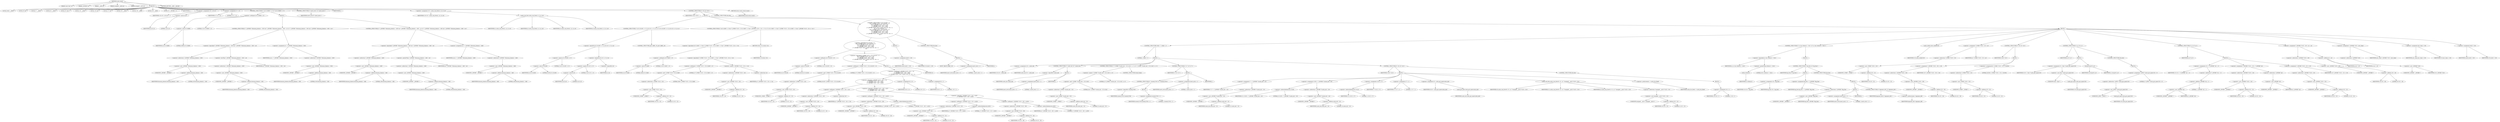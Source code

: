 digraph cache_insert {  
"1000113" [label = "(METHOD,cache_insert)" ]
"1000114" [label = "(PARAM,const char *a1)" ]
"1000115" [label = "(PARAM,_DWORD *a2)" ]
"1000116" [label = "(PARAM,__int64 a3)" ]
"1000117" [label = "(PARAM,unsigned __int64 a4)" ]
"1000118" [label = "(PARAM,unsigned __int16 a5)" ]
"1000119" [label = "(BLOCK,,)" ]
"1000120" [label = "(LOCAL,result: __int64)" ]
"1000121" [label = "(LOCAL,v6: int)" ]
"1000122" [label = "(LOCAL,v7: __int64)" ]
"1000123" [label = "(LOCAL,v8: __int64)" ]
"1000124" [label = "(LOCAL,v9: char *)" ]
"1000125" [label = "(LOCAL,v10: __int64)" ]
"1000126" [label = "(LOCAL,v16: int)" ]
"1000127" [label = "(LOCAL,v17: int)" ]
"1000128" [label = "(LOCAL,v18: __int64)" ]
"1000129" [label = "(LOCAL,v19: __int64)" ]
"1000130" [label = "(LOCAL,v20: __int64)" ]
"1000131" [label = "(LOCAL,v21: _QWORD [ 2 ])" ]
"1000132" [label = "(IDENTIFIER,L,)" ]
"1000133" [label = "(<operator>.assignment,v16 = a5 & 4)" ]
"1000134" [label = "(IDENTIFIER,v16,v16 = a5 & 4)" ]
"1000135" [label = "(<operator>.and,a5 & 4)" ]
"1000136" [label = "(IDENTIFIER,a5,a5 & 4)" ]
"1000137" [label = "(LITERAL,4,a5 & 4)" ]
"1000138" [label = "(<operator>.assignment,v17 = 0)" ]
"1000139" [label = "(IDENTIFIER,v17,v17 = 0)" ]
"1000140" [label = "(LITERAL,0,v17 = 0)" ]
"1000141" [label = "(CONTROL_STRUCTURE,if ( (a5 & 0x980) != 0 ),if ( (a5 & 0x980) != 0 ))" ]
"1000142" [label = "(<operator>.notEquals,(a5 & 0x980) != 0)" ]
"1000143" [label = "(<operator>.and,a5 & 0x980)" ]
"1000144" [label = "(IDENTIFIER,a5,a5 & 0x980)" ]
"1000145" [label = "(LITERAL,0x980,a5 & 0x980)" ]
"1000146" [label = "(LITERAL,0,(a5 & 0x980) != 0)" ]
"1000147" [label = "(BLOCK,,)" ]
"1000148" [label = "(CONTROL_STRUCTURE,if ( *(_QWORD *)(dnsmasq_daemon + 456) && *(_QWORD *)(dnsmasq_daemon + 456) < a4 ),if ( *(_QWORD *)(dnsmasq_daemon + 456) && *(_QWORD *)(dnsmasq_daemon + 456) < a4 ))" ]
"1000149" [label = "(<operator>.logicalAnd,*(_QWORD *)(dnsmasq_daemon + 456) && *(_QWORD *)(dnsmasq_daemon + 456) < a4)" ]
"1000150" [label = "(<operator>.indirection,*(_QWORD *)(dnsmasq_daemon + 456))" ]
"1000151" [label = "(<operator>.cast,(_QWORD *)(dnsmasq_daemon + 456))" ]
"1000152" [label = "(UNKNOWN,_QWORD *,_QWORD *)" ]
"1000153" [label = "(<operator>.addition,dnsmasq_daemon + 456)" ]
"1000154" [label = "(IDENTIFIER,dnsmasq_daemon,dnsmasq_daemon + 456)" ]
"1000155" [label = "(LITERAL,456,dnsmasq_daemon + 456)" ]
"1000156" [label = "(<operator>.lessThan,*(_QWORD *)(dnsmasq_daemon + 456) < a4)" ]
"1000157" [label = "(<operator>.indirection,*(_QWORD *)(dnsmasq_daemon + 456))" ]
"1000158" [label = "(<operator>.cast,(_QWORD *)(dnsmasq_daemon + 456))" ]
"1000159" [label = "(UNKNOWN,_QWORD *,_QWORD *)" ]
"1000160" [label = "(<operator>.addition,dnsmasq_daemon + 456)" ]
"1000161" [label = "(IDENTIFIER,dnsmasq_daemon,dnsmasq_daemon + 456)" ]
"1000162" [label = "(LITERAL,456,dnsmasq_daemon + 456)" ]
"1000163" [label = "(IDENTIFIER,a4,*(_QWORD *)(dnsmasq_daemon + 456) < a4)" ]
"1000164" [label = "(<operator>.assignment,a4 = *(_QWORD *)(dnsmasq_daemon + 456))" ]
"1000165" [label = "(IDENTIFIER,a4,a4 = *(_QWORD *)(dnsmasq_daemon + 456))" ]
"1000166" [label = "(<operator>.indirection,*(_QWORD *)(dnsmasq_daemon + 456))" ]
"1000167" [label = "(<operator>.cast,(_QWORD *)(dnsmasq_daemon + 456))" ]
"1000168" [label = "(UNKNOWN,_QWORD *,_QWORD *)" ]
"1000169" [label = "(<operator>.addition,dnsmasq_daemon + 456)" ]
"1000170" [label = "(IDENTIFIER,dnsmasq_daemon,dnsmasq_daemon + 456)" ]
"1000171" [label = "(LITERAL,456,dnsmasq_daemon + 456)" ]
"1000172" [label = "(CONTROL_STRUCTURE,if ( *(_QWORD *)(dnsmasq_daemon + 448) && *(_QWORD *)(dnsmasq_daemon + 448) > a4 ),if ( *(_QWORD *)(dnsmasq_daemon + 448) && *(_QWORD *)(dnsmasq_daemon + 448) > a4 ))" ]
"1000173" [label = "(<operator>.logicalAnd,*(_QWORD *)(dnsmasq_daemon + 448) && *(_QWORD *)(dnsmasq_daemon + 448) > a4)" ]
"1000174" [label = "(<operator>.indirection,*(_QWORD *)(dnsmasq_daemon + 448))" ]
"1000175" [label = "(<operator>.cast,(_QWORD *)(dnsmasq_daemon + 448))" ]
"1000176" [label = "(UNKNOWN,_QWORD *,_QWORD *)" ]
"1000177" [label = "(<operator>.addition,dnsmasq_daemon + 448)" ]
"1000178" [label = "(IDENTIFIER,dnsmasq_daemon,dnsmasq_daemon + 448)" ]
"1000179" [label = "(LITERAL,448,dnsmasq_daemon + 448)" ]
"1000180" [label = "(<operator>.greaterThan,*(_QWORD *)(dnsmasq_daemon + 448) > a4)" ]
"1000181" [label = "(<operator>.indirection,*(_QWORD *)(dnsmasq_daemon + 448))" ]
"1000182" [label = "(<operator>.cast,(_QWORD *)(dnsmasq_daemon + 448))" ]
"1000183" [label = "(UNKNOWN,_QWORD *,_QWORD *)" ]
"1000184" [label = "(<operator>.addition,dnsmasq_daemon + 448)" ]
"1000185" [label = "(IDENTIFIER,dnsmasq_daemon,dnsmasq_daemon + 448)" ]
"1000186" [label = "(LITERAL,448,dnsmasq_daemon + 448)" ]
"1000187" [label = "(IDENTIFIER,a4,*(_QWORD *)(dnsmasq_daemon + 448) > a4)" ]
"1000188" [label = "(<operator>.assignment,a4 = *(_QWORD *)(dnsmasq_daemon + 448))" ]
"1000189" [label = "(IDENTIFIER,a4,a4 = *(_QWORD *)(dnsmasq_daemon + 448))" ]
"1000190" [label = "(<operator>.indirection,*(_QWORD *)(dnsmasq_daemon + 448))" ]
"1000191" [label = "(<operator>.cast,(_QWORD *)(dnsmasq_daemon + 448))" ]
"1000192" [label = "(UNKNOWN,_QWORD *,_QWORD *)" ]
"1000193" [label = "(<operator>.addition,dnsmasq_daemon + 448)" ]
"1000194" [label = "(IDENTIFIER,dnsmasq_daemon,dnsmasq_daemon + 448)" ]
"1000195" [label = "(LITERAL,448,dnsmasq_daemon + 448)" ]
"1000196" [label = "(CONTROL_STRUCTURE,if ( insert_error ),if ( insert_error ))" ]
"1000197" [label = "(IDENTIFIER,insert_error,if ( insert_error ))" ]
"1000198" [label = "(IDENTIFIER,L,)" ]
"1000199" [label = "(<operator>.assignment,v19 = cache_scan_free(a1, a2, a3, a5))" ]
"1000200" [label = "(IDENTIFIER,v19,v19 = cache_scan_free(a1, a2, a3, a5))" ]
"1000201" [label = "(cache_scan_free,cache_scan_free(a1, a2, a3, a5))" ]
"1000202" [label = "(IDENTIFIER,a1,cache_scan_free(a1, a2, a3, a5))" ]
"1000203" [label = "(IDENTIFIER,a2,cache_scan_free(a1, a2, a3, a5))" ]
"1000204" [label = "(IDENTIFIER,a3,cache_scan_free(a1, a2, a3, a5))" ]
"1000205" [label = "(IDENTIFIER,a5,cache_scan_free(a1, a2, a3, a5))" ]
"1000206" [label = "(CONTROL_STRUCTURE,if ( v19 ),if ( v19 ))" ]
"1000207" [label = "(IDENTIFIER,v19,if ( v19 ))" ]
"1000208" [label = "(BLOCK,,)" ]
"1000209" [label = "(CONTROL_STRUCTURE,if ( (a5 & 0x180) == 0 || (a5 & 8) == 0 || !a2 ),if ( (a5 & 0x180) == 0 || (a5 & 8) == 0 || !a2 ))" ]
"1000210" [label = "(<operator>.logicalOr,(a5 & 0x180) == 0 || (a5 & 8) == 0 || !a2)" ]
"1000211" [label = "(<operator>.equals,(a5 & 0x180) == 0)" ]
"1000212" [label = "(<operator>.and,a5 & 0x180)" ]
"1000213" [label = "(IDENTIFIER,a5,a5 & 0x180)" ]
"1000214" [label = "(LITERAL,0x180,a5 & 0x180)" ]
"1000215" [label = "(LITERAL,0,(a5 & 0x180) == 0)" ]
"1000216" [label = "(<operator>.logicalOr,(a5 & 8) == 0 || !a2)" ]
"1000217" [label = "(<operator>.equals,(a5 & 8) == 0)" ]
"1000218" [label = "(<operator>.and,a5 & 8)" ]
"1000219" [label = "(IDENTIFIER,a5,a5 & 8)" ]
"1000220" [label = "(LITERAL,8,a5 & 8)" ]
"1000221" [label = "(LITERAL,0,(a5 & 8) == 0)" ]
"1000222" [label = "(<operator>.logicalNot,!a2)" ]
"1000223" [label = "(IDENTIFIER,a2,!a2)" ]
"1000224" [label = "(CONTROL_STRUCTURE,goto LABEL_28;,goto LABEL_28;)" ]
"1000225" [label = "(CONTROL_STRUCTURE,if ( (a5 & 0x80) != 0 && (*(_WORD *)(v19 + 52) & 0x80) != 0 && *(_DWORD *)(v19 + 24) == *a2 ),if ( (a5 & 0x80) != 0 && (*(_WORD *)(v19 + 52) & 0x80) != 0 && *(_DWORD *)(v19 + 24) == *a2 ))" ]
"1000226" [label = "(<operator>.logicalAnd,(a5 & 0x80) != 0 && (*(_WORD *)(v19 + 52) & 0x80) != 0 && *(_DWORD *)(v19 + 24) == *a2)" ]
"1000227" [label = "(<operator>.notEquals,(a5 & 0x80) != 0)" ]
"1000228" [label = "(<operator>.and,a5 & 0x80)" ]
"1000229" [label = "(IDENTIFIER,a5,a5 & 0x80)" ]
"1000230" [label = "(LITERAL,0x80,a5 & 0x80)" ]
"1000231" [label = "(LITERAL,0,(a5 & 0x80) != 0)" ]
"1000232" [label = "(<operator>.logicalAnd,(*(_WORD *)(v19 + 52) & 0x80) != 0 && *(_DWORD *)(v19 + 24) == *a2)" ]
"1000233" [label = "(<operator>.notEquals,(*(_WORD *)(v19 + 52) & 0x80) != 0)" ]
"1000234" [label = "(<operator>.and,*(_WORD *)(v19 + 52) & 0x80)" ]
"1000235" [label = "(<operator>.indirection,*(_WORD *)(v19 + 52))" ]
"1000236" [label = "(<operator>.cast,(_WORD *)(v19 + 52))" ]
"1000237" [label = "(UNKNOWN,_WORD *,_WORD *)" ]
"1000238" [label = "(<operator>.addition,v19 + 52)" ]
"1000239" [label = "(IDENTIFIER,v19,v19 + 52)" ]
"1000240" [label = "(LITERAL,52,v19 + 52)" ]
"1000241" [label = "(LITERAL,0x80,*(_WORD *)(v19 + 52) & 0x80)" ]
"1000242" [label = "(LITERAL,0,(*(_WORD *)(v19 + 52) & 0x80) != 0)" ]
"1000243" [label = "(<operator>.equals,*(_DWORD *)(v19 + 24) == *a2)" ]
"1000244" [label = "(<operator>.indirection,*(_DWORD *)(v19 + 24))" ]
"1000245" [label = "(<operator>.cast,(_DWORD *)(v19 + 24))" ]
"1000246" [label = "(UNKNOWN,_DWORD *,_DWORD *)" ]
"1000247" [label = "(<operator>.addition,v19 + 24)" ]
"1000248" [label = "(IDENTIFIER,v19,v19 + 24)" ]
"1000249" [label = "(LITERAL,24,v19 + 24)" ]
"1000250" [label = "(<operator>.indirection,*a2)" ]
"1000251" [label = "(IDENTIFIER,a2,*(_DWORD *)(v19 + 24) == *a2)" ]
"1000252" [label = "(RETURN,return v19;,return v19;)" ]
"1000253" [label = "(IDENTIFIER,v19,return v19;)" ]
"1000254" [label = "(CONTROL_STRUCTURE,if ( (a5 & 0x100) != 0\n      && (*(_WORD *)(v19 + 52) & 0x100) != 0\n      && (*(_DWORD *)(v19 + 24) != *a2\n       || *(_DWORD *)(v19 + 28) != a2[1]\n       || *(_DWORD *)(v19 + 32) != a2[2]\n       || *(_DWORD *)(v19 + 36) != a2[3] ? (v6 = 0) : (v6 = 1),\n          v6) ),if ( (a5 & 0x100) != 0\n      && (*(_WORD *)(v19 + 52) & 0x100) != 0\n      && (*(_DWORD *)(v19 + 24) != *a2\n       || *(_DWORD *)(v19 + 28) != a2[1]\n       || *(_DWORD *)(v19 + 32) != a2[2]\n       || *(_DWORD *)(v19 + 36) != a2[3] ? (v6 = 0) : (v6 = 1),\n          v6) ))" ]
"1000255" [label = "(<operator>.logicalAnd,(a5 & 0x100) != 0\n      && (*(_WORD *)(v19 + 52) & 0x100) != 0\n      && (*(_DWORD *)(v19 + 24) != *a2\n       || *(_DWORD *)(v19 + 28) != a2[1]\n       || *(_DWORD *)(v19 + 32) != a2[2]\n       || *(_DWORD *)(v19 + 36) != a2[3] ? (v6 = 0) : (v6 = 1),\n          v6))" ]
"1000256" [label = "(<operator>.notEquals,(a5 & 0x100) != 0)" ]
"1000257" [label = "(<operator>.and,a5 & 0x100)" ]
"1000258" [label = "(IDENTIFIER,a5,a5 & 0x100)" ]
"1000259" [label = "(LITERAL,0x100,a5 & 0x100)" ]
"1000260" [label = "(LITERAL,0,(a5 & 0x100) != 0)" ]
"1000261" [label = "(<operator>.logicalAnd,(*(_WORD *)(v19 + 52) & 0x100) != 0\n      && (*(_DWORD *)(v19 + 24) != *a2\n       || *(_DWORD *)(v19 + 28) != a2[1]\n       || *(_DWORD *)(v19 + 32) != a2[2]\n       || *(_DWORD *)(v19 + 36) != a2[3] ? (v6 = 0) : (v6 = 1),\n          v6))" ]
"1000262" [label = "(<operator>.notEquals,(*(_WORD *)(v19 + 52) & 0x100) != 0)" ]
"1000263" [label = "(<operator>.and,*(_WORD *)(v19 + 52) & 0x100)" ]
"1000264" [label = "(<operator>.indirection,*(_WORD *)(v19 + 52))" ]
"1000265" [label = "(<operator>.cast,(_WORD *)(v19 + 52))" ]
"1000266" [label = "(UNKNOWN,_WORD *,_WORD *)" ]
"1000267" [label = "(<operator>.addition,v19 + 52)" ]
"1000268" [label = "(IDENTIFIER,v19,v19 + 52)" ]
"1000269" [label = "(LITERAL,52,v19 + 52)" ]
"1000270" [label = "(LITERAL,0x100,*(_WORD *)(v19 + 52) & 0x100)" ]
"1000271" [label = "(LITERAL,0,(*(_WORD *)(v19 + 52) & 0x100) != 0)" ]
"1000272" [label = "(BLOCK,,)" ]
"1000273" [label = "(<operator>.conditional,*(_DWORD *)(v19 + 24) != *a2\n       || *(_DWORD *)(v19 + 28) != a2[1]\n       || *(_DWORD *)(v19 + 32) != a2[2]\n       || *(_DWORD *)(v19 + 36) != a2[3] ? (v6 = 0) : (v6 = 1))" ]
"1000274" [label = "(<operator>.logicalOr,*(_DWORD *)(v19 + 24) != *a2\n       || *(_DWORD *)(v19 + 28) != a2[1]\n       || *(_DWORD *)(v19 + 32) != a2[2]\n       || *(_DWORD *)(v19 + 36) != a2[3])" ]
"1000275" [label = "(<operator>.notEquals,*(_DWORD *)(v19 + 24) != *a2)" ]
"1000276" [label = "(<operator>.indirection,*(_DWORD *)(v19 + 24))" ]
"1000277" [label = "(<operator>.cast,(_DWORD *)(v19 + 24))" ]
"1000278" [label = "(UNKNOWN,_DWORD *,_DWORD *)" ]
"1000279" [label = "(<operator>.addition,v19 + 24)" ]
"1000280" [label = "(IDENTIFIER,v19,v19 + 24)" ]
"1000281" [label = "(LITERAL,24,v19 + 24)" ]
"1000282" [label = "(<operator>.indirection,*a2)" ]
"1000283" [label = "(IDENTIFIER,a2,*(_DWORD *)(v19 + 24) != *a2)" ]
"1000284" [label = "(<operator>.logicalOr,*(_DWORD *)(v19 + 28) != a2[1]\n       || *(_DWORD *)(v19 + 32) != a2[2]\n       || *(_DWORD *)(v19 + 36) != a2[3])" ]
"1000285" [label = "(<operator>.notEquals,*(_DWORD *)(v19 + 28) != a2[1])" ]
"1000286" [label = "(<operator>.indirection,*(_DWORD *)(v19 + 28))" ]
"1000287" [label = "(<operator>.cast,(_DWORD *)(v19 + 28))" ]
"1000288" [label = "(UNKNOWN,_DWORD *,_DWORD *)" ]
"1000289" [label = "(<operator>.addition,v19 + 28)" ]
"1000290" [label = "(IDENTIFIER,v19,v19 + 28)" ]
"1000291" [label = "(LITERAL,28,v19 + 28)" ]
"1000292" [label = "(<operator>.indirectIndexAccess,a2[1])" ]
"1000293" [label = "(IDENTIFIER,a2,*(_DWORD *)(v19 + 28) != a2[1])" ]
"1000294" [label = "(LITERAL,1,*(_DWORD *)(v19 + 28) != a2[1])" ]
"1000295" [label = "(<operator>.logicalOr,*(_DWORD *)(v19 + 32) != a2[2]\n       || *(_DWORD *)(v19 + 36) != a2[3])" ]
"1000296" [label = "(<operator>.notEquals,*(_DWORD *)(v19 + 32) != a2[2])" ]
"1000297" [label = "(<operator>.indirection,*(_DWORD *)(v19 + 32))" ]
"1000298" [label = "(<operator>.cast,(_DWORD *)(v19 + 32))" ]
"1000299" [label = "(UNKNOWN,_DWORD *,_DWORD *)" ]
"1000300" [label = "(<operator>.addition,v19 + 32)" ]
"1000301" [label = "(IDENTIFIER,v19,v19 + 32)" ]
"1000302" [label = "(LITERAL,32,v19 + 32)" ]
"1000303" [label = "(<operator>.indirectIndexAccess,a2[2])" ]
"1000304" [label = "(IDENTIFIER,a2,*(_DWORD *)(v19 + 32) != a2[2])" ]
"1000305" [label = "(LITERAL,2,*(_DWORD *)(v19 + 32) != a2[2])" ]
"1000306" [label = "(<operator>.notEquals,*(_DWORD *)(v19 + 36) != a2[3])" ]
"1000307" [label = "(<operator>.indirection,*(_DWORD *)(v19 + 36))" ]
"1000308" [label = "(<operator>.cast,(_DWORD *)(v19 + 36))" ]
"1000309" [label = "(UNKNOWN,_DWORD *,_DWORD *)" ]
"1000310" [label = "(<operator>.addition,v19 + 36)" ]
"1000311" [label = "(IDENTIFIER,v19,v19 + 36)" ]
"1000312" [label = "(LITERAL,36,v19 + 36)" ]
"1000313" [label = "(<operator>.indirectIndexAccess,a2[3])" ]
"1000314" [label = "(IDENTIFIER,a2,*(_DWORD *)(v19 + 36) != a2[3])" ]
"1000315" [label = "(LITERAL,3,*(_DWORD *)(v19 + 36) != a2[3])" ]
"1000316" [label = "(<operator>.assignment,v6 = 0)" ]
"1000317" [label = "(IDENTIFIER,v6,v6 = 0)" ]
"1000318" [label = "(LITERAL,0,v6 = 0)" ]
"1000319" [label = "(<operator>.assignment,v6 = 1)" ]
"1000320" [label = "(IDENTIFIER,v6,v6 = 1)" ]
"1000321" [label = "(LITERAL,1,v6 = 1)" ]
"1000322" [label = "(IDENTIFIER,v6,)" ]
"1000323" [label = "(BLOCK,,)" ]
"1000324" [label = "(<operator>.assignment,result = v19)" ]
"1000325" [label = "(IDENTIFIER,result,result = v19)" ]
"1000326" [label = "(IDENTIFIER,v19,result = v19)" ]
"1000327" [label = "(CONTROL_STRUCTURE,else,else)" ]
"1000328" [label = "(BLOCK,,)" ]
"1000329" [label = "(JUMP_TARGET,LABEL_28)" ]
"1000330" [label = "(<operator>.assignment,insert_error = 1)" ]
"1000331" [label = "(IDENTIFIER,insert_error,insert_error = 1)" ]
"1000332" [label = "(LITERAL,1,insert_error = 1)" ]
"1000333" [label = "(IDENTIFIER,L,)" ]
"1000334" [label = "(CONTROL_STRUCTURE,else,else)" ]
"1000335" [label = "(BLOCK,,)" ]
"1000336" [label = "(CONTROL_STRUCTURE,while ( 1 ),while ( 1 ))" ]
"1000337" [label = "(LITERAL,1,while ( 1 ))" ]
"1000338" [label = "(BLOCK,,)" ]
"1000339" [label = "(<operator>.assignment,v20 = cache_tail)" ]
"1000340" [label = "(IDENTIFIER,v20,v20 = cache_tail)" ]
"1000341" [label = "(IDENTIFIER,cache_tail,v20 = cache_tail)" ]
"1000342" [label = "(CONTROL_STRUCTURE,if ( !cache_tail ),if ( !cache_tail ))" ]
"1000343" [label = "(<operator>.logicalNot,!cache_tail)" ]
"1000344" [label = "(IDENTIFIER,cache_tail,!cache_tail)" ]
"1000345" [label = "(BLOCK,,)" ]
"1000346" [label = "(<operator>.assignment,insert_error = 1)" ]
"1000347" [label = "(IDENTIFIER,insert_error,insert_error = 1)" ]
"1000348" [label = "(LITERAL,1,insert_error = 1)" ]
"1000349" [label = "(IDENTIFIER,L,)" ]
"1000350" [label = "(CONTROL_STRUCTURE,if ( (*(_WORD *)(cache_tail + 52) & 0xC) == 0 ),if ( (*(_WORD *)(cache_tail + 52) & 0xC) == 0 ))" ]
"1000351" [label = "(<operator>.equals,(*(_WORD *)(cache_tail + 52) & 0xC) == 0)" ]
"1000352" [label = "(<operator>.and,*(_WORD *)(cache_tail + 52) & 0xC)" ]
"1000353" [label = "(<operator>.indirection,*(_WORD *)(cache_tail + 52))" ]
"1000354" [label = "(<operator>.cast,(_WORD *)(cache_tail + 52))" ]
"1000355" [label = "(UNKNOWN,_WORD *,_WORD *)" ]
"1000356" [label = "(<operator>.addition,cache_tail + 52)" ]
"1000357" [label = "(IDENTIFIER,cache_tail,cache_tail + 52)" ]
"1000358" [label = "(LITERAL,52,cache_tail + 52)" ]
"1000359" [label = "(LITERAL,0xC,*(_WORD *)(cache_tail + 52) & 0xC)" ]
"1000360" [label = "(LITERAL,0,(*(_WORD *)(cache_tail + 52) & 0xC) == 0)" ]
"1000361" [label = "(CONTROL_STRUCTURE,break;,break;)" ]
"1000362" [label = "(CONTROL_STRUCTURE,if ( v17 ),if ( v17 ))" ]
"1000363" [label = "(IDENTIFIER,v17,if ( v17 ))" ]
"1000364" [label = "(BLOCK,,)" ]
"1000365" [label = "(CONTROL_STRUCTURE,if ( !warned_8749 ),if ( !warned_8749 ))" ]
"1000366" [label = "(<operator>.logicalNot,!warned_8749)" ]
"1000367" [label = "(IDENTIFIER,warned_8749,!warned_8749)" ]
"1000368" [label = "(BLOCK,,)" ]
"1000369" [label = "(<operator>.assignment,warned_8749 = 1)" ]
"1000370" [label = "(IDENTIFIER,warned_8749,warned_8749 = 1)" ]
"1000371" [label = "(LITERAL,1,warned_8749 = 1)" ]
"1000372" [label = "(<operator>.assignment,insert_error = 1)" ]
"1000373" [label = "(IDENTIFIER,insert_error,insert_error = 1)" ]
"1000374" [label = "(LITERAL,1,insert_error = 1)" ]
"1000375" [label = "(IDENTIFIER,L,)" ]
"1000376" [label = "(CONTROL_STRUCTURE,if ( v16 ),if ( v16 ))" ]
"1000377" [label = "(IDENTIFIER,v16,if ( v16 ))" ]
"1000378" [label = "(BLOCK,,)" ]
"1000379" [label = "(<operator>.assignment,v7 = *(_QWORD *)(cache_tail + 32))" ]
"1000380" [label = "(IDENTIFIER,v7,v7 = *(_QWORD *)(cache_tail + 32))" ]
"1000381" [label = "(<operator>.indirection,*(_QWORD *)(cache_tail + 32))" ]
"1000382" [label = "(<operator>.cast,(_QWORD *)(cache_tail + 32))" ]
"1000383" [label = "(UNKNOWN,_QWORD *,_QWORD *)" ]
"1000384" [label = "(<operator>.addition,cache_tail + 32)" ]
"1000385" [label = "(IDENTIFIER,cache_tail,cache_tail + 32)" ]
"1000386" [label = "(LITERAL,32,cache_tail + 32)" ]
"1000387" [label = "(<operator>.assignment,v21[0] = *(_QWORD *)(cache_tail + 24))" ]
"1000388" [label = "(<operator>.indirectIndexAccess,v21[0])" ]
"1000389" [label = "(IDENTIFIER,v21,v21[0] = *(_QWORD *)(cache_tail + 24))" ]
"1000390" [label = "(LITERAL,0,v21[0] = *(_QWORD *)(cache_tail + 24))" ]
"1000391" [label = "(<operator>.indirection,*(_QWORD *)(cache_tail + 24))" ]
"1000392" [label = "(<operator>.cast,(_QWORD *)(cache_tail + 24))" ]
"1000393" [label = "(UNKNOWN,_QWORD *,_QWORD *)" ]
"1000394" [label = "(<operator>.addition,cache_tail + 24)" ]
"1000395" [label = "(IDENTIFIER,cache_tail,cache_tail + 24)" ]
"1000396" [label = "(LITERAL,24,cache_tail + 24)" ]
"1000397" [label = "(<operator>.assignment,v21[1] = v7)" ]
"1000398" [label = "(<operator>.indirectIndexAccess,v21[1])" ]
"1000399" [label = "(IDENTIFIER,v21,v21[1] = v7)" ]
"1000400" [label = "(LITERAL,1,v21[1] = v7)" ]
"1000401" [label = "(IDENTIFIER,v7,v21[1] = v7)" ]
"1000402" [label = "(<operator>.assignment,v17 = 1)" ]
"1000403" [label = "(IDENTIFIER,v17,v17 = 1)" ]
"1000404" [label = "(LITERAL,1,v17 = 1)" ]
"1000405" [label = "(<operator>.assignment,v8 = cache_get_name(cache_tail))" ]
"1000406" [label = "(IDENTIFIER,v8,v8 = cache_get_name(cache_tail))" ]
"1000407" [label = "(cache_get_name,cache_get_name(cache_tail))" ]
"1000408" [label = "(IDENTIFIER,cache_tail,cache_get_name(cache_tail))" ]
"1000409" [label = "(cache_scan_free,cache_scan_free(v8, v21, a3, *(unsigned __int16 *)(v20 + 52)))" ]
"1000410" [label = "(IDENTIFIER,v8,cache_scan_free(v8, v21, a3, *(unsigned __int16 *)(v20 + 52)))" ]
"1000411" [label = "(IDENTIFIER,v21,cache_scan_free(v8, v21, a3, *(unsigned __int16 *)(v20 + 52)))" ]
"1000412" [label = "(IDENTIFIER,a3,cache_scan_free(v8, v21, a3, *(unsigned __int16 *)(v20 + 52)))" ]
"1000413" [label = "(<operator>.indirection,*(unsigned __int16 *)(v20 + 52))" ]
"1000414" [label = "(<operator>.cast,(unsigned __int16 *)(v20 + 52))" ]
"1000415" [label = "(UNKNOWN,unsigned __int16 *,unsigned __int16 *)" ]
"1000416" [label = "(<operator>.addition,v20 + 52)" ]
"1000417" [label = "(IDENTIFIER,v20,v20 + 52)" ]
"1000418" [label = "(LITERAL,52,v20 + 52)" ]
"1000419" [label = "(<operator>.preIncrement,++cache_live_freed)" ]
"1000420" [label = "(IDENTIFIER,cache_live_freed,++cache_live_freed)" ]
"1000421" [label = "(CONTROL_STRUCTURE,else,else)" ]
"1000422" [label = "(BLOCK,,)" ]
"1000423" [label = "(<operator>.assignment,v16 = 1)" ]
"1000424" [label = "(IDENTIFIER,v16,v16 = 1)" ]
"1000425" [label = "(LITERAL,1,v16 = 1)" ]
"1000426" [label = "(CONTROL_STRUCTURE,if ( a1 && strlen(a1) > 0x31 ),if ( a1 && strlen(a1) > 0x31 ))" ]
"1000427" [label = "(<operator>.logicalAnd,a1 && strlen(a1) > 0x31)" ]
"1000428" [label = "(IDENTIFIER,a1,a1 && strlen(a1) > 0x31)" ]
"1000429" [label = "(<operator>.greaterThan,strlen(a1) > 0x31)" ]
"1000430" [label = "(strlen,strlen(a1))" ]
"1000431" [label = "(IDENTIFIER,a1,strlen(a1))" ]
"1000432" [label = "(LITERAL,0x31,strlen(a1) > 0x31)" ]
"1000433" [label = "(BLOCK,,)" ]
"1000434" [label = "(CONTROL_STRUCTURE,if ( big_free ),if ( big_free ))" ]
"1000435" [label = "(IDENTIFIER,big_free,if ( big_free ))" ]
"1000436" [label = "(BLOCK,,)" ]
"1000437" [label = "(<operator>.assignment,v18 = big_free)" ]
"1000438" [label = "(IDENTIFIER,v18,v18 = big_free)" ]
"1000439" [label = "(IDENTIFIER,big_free,v18 = big_free)" ]
"1000440" [label = "(<operator>.assignment,big_free = *(_QWORD *)big_free)" ]
"1000441" [label = "(IDENTIFIER,big_free,big_free = *(_QWORD *)big_free)" ]
"1000442" [label = "(<operator>.indirection,*(_QWORD *)big_free)" ]
"1000443" [label = "(<operator>.cast,(_QWORD *)big_free)" ]
"1000444" [label = "(UNKNOWN,_QWORD *,_QWORD *)" ]
"1000445" [label = "(IDENTIFIER,big_free,(_QWORD *)big_free)" ]
"1000446" [label = "(CONTROL_STRUCTURE,else,else)" ]
"1000447" [label = "(BLOCK,,)" ]
"1000448" [label = "(BLOCK,,)" ]
"1000449" [label = "(<operator>.assignment,insert_error = 1)" ]
"1000450" [label = "(IDENTIFIER,insert_error,insert_error = 1)" ]
"1000451" [label = "(LITERAL,1,insert_error = 1)" ]
"1000452" [label = "(IDENTIFIER,L,)" ]
"1000453" [label = "(CONTROL_STRUCTURE,if ( bignames_left ),if ( bignames_left ))" ]
"1000454" [label = "(IDENTIFIER,bignames_left,if ( bignames_left ))" ]
"1000455" [label = "(<operator>.preDecrement,--bignames_left)" ]
"1000456" [label = "(IDENTIFIER,bignames_left,--bignames_left)" ]
"1000457" [label = "(cache_unlink,cache_unlink(v20))" ]
"1000458" [label = "(IDENTIFIER,v20,cache_unlink(v20))" ]
"1000459" [label = "(<operator>.assignment,*(_WORD *)(v20 + 52) = a5)" ]
"1000460" [label = "(<operator>.indirection,*(_WORD *)(v20 + 52))" ]
"1000461" [label = "(<operator>.cast,(_WORD *)(v20 + 52))" ]
"1000462" [label = "(UNKNOWN,_WORD *,_WORD *)" ]
"1000463" [label = "(<operator>.addition,v20 + 52)" ]
"1000464" [label = "(IDENTIFIER,v20,v20 + 52)" ]
"1000465" [label = "(LITERAL,52,v20 + 52)" ]
"1000466" [label = "(IDENTIFIER,a5,*(_WORD *)(v20 + 52) = a5)" ]
"1000467" [label = "(CONTROL_STRUCTURE,if ( v18 ),if ( v18 ))" ]
"1000468" [label = "(IDENTIFIER,v18,if ( v18 ))" ]
"1000469" [label = "(BLOCK,,)" ]
"1000470" [label = "(<operator>.assignment,*(_QWORD *)(v20 + 56) = v18)" ]
"1000471" [label = "(<operator>.indirection,*(_QWORD *)(v20 + 56))" ]
"1000472" [label = "(<operator>.cast,(_QWORD *)(v20 + 56))" ]
"1000473" [label = "(UNKNOWN,_QWORD *,_QWORD *)" ]
"1000474" [label = "(<operator>.addition,v20 + 56)" ]
"1000475" [label = "(IDENTIFIER,v20,v20 + 56)" ]
"1000476" [label = "(LITERAL,56,v20 + 56)" ]
"1000477" [label = "(IDENTIFIER,v18,*(_QWORD *)(v20 + 56) = v18)" ]
"1000478" [label = "(<operators>.assignmentOr,*(_WORD *)(v20 + 52) |= 0x200u)" ]
"1000479" [label = "(<operator>.indirection,*(_WORD *)(v20 + 52))" ]
"1000480" [label = "(<operator>.cast,(_WORD *)(v20 + 52))" ]
"1000481" [label = "(UNKNOWN,_WORD *,_WORD *)" ]
"1000482" [label = "(<operator>.addition,v20 + 52)" ]
"1000483" [label = "(IDENTIFIER,v20,v20 + 52)" ]
"1000484" [label = "(LITERAL,52,v20 + 52)" ]
"1000485" [label = "(LITERAL,0x200u,*(_WORD *)(v20 + 52) |= 0x200u)" ]
"1000486" [label = "(CONTROL_STRUCTURE,if ( a1 ),if ( a1 ))" ]
"1000487" [label = "(IDENTIFIER,a1,if ( a1 ))" ]
"1000488" [label = "(BLOCK,,)" ]
"1000489" [label = "(<operator>.assignment,v9 = (char *)cache_get_name(v20))" ]
"1000490" [label = "(IDENTIFIER,v9,v9 = (char *)cache_get_name(v20))" ]
"1000491" [label = "(<operator>.cast,(char *)cache_get_name(v20))" ]
"1000492" [label = "(UNKNOWN,char *,char *)" ]
"1000493" [label = "(cache_get_name,cache_get_name(v20))" ]
"1000494" [label = "(IDENTIFIER,v20,cache_get_name(v20))" ]
"1000495" [label = "(strcpy,strcpy(v9, a1))" ]
"1000496" [label = "(IDENTIFIER,v9,strcpy(v9, a1))" ]
"1000497" [label = "(IDENTIFIER,a1,strcpy(v9, a1))" ]
"1000498" [label = "(CONTROL_STRUCTURE,else,else)" ]
"1000499" [label = "(BLOCK,,)" ]
"1000500" [label = "(<operator>.assignment,*(_BYTE *)cache_get_name(v20) = 0)" ]
"1000501" [label = "(<operator>.indirection,*(_BYTE *)cache_get_name(v20))" ]
"1000502" [label = "(<operator>.cast,(_BYTE *)cache_get_name(v20))" ]
"1000503" [label = "(UNKNOWN,_BYTE *,_BYTE *)" ]
"1000504" [label = "(cache_get_name,cache_get_name(v20))" ]
"1000505" [label = "(IDENTIFIER,v20,cache_get_name(v20))" ]
"1000506" [label = "(LITERAL,0,*(_BYTE *)cache_get_name(v20) = 0)" ]
"1000507" [label = "(CONTROL_STRUCTURE,if ( a2 ),if ( a2 ))" ]
"1000508" [label = "(IDENTIFIER,a2,if ( a2 ))" ]
"1000509" [label = "(BLOCK,,)" ]
"1000510" [label = "(<operator>.assignment,v10 = *((_QWORD *)a2 + 1))" ]
"1000511" [label = "(IDENTIFIER,v10,v10 = *((_QWORD *)a2 + 1))" ]
"1000512" [label = "(<operator>.indirection,*((_QWORD *)a2 + 1))" ]
"1000513" [label = "(<operator>.addition,(_QWORD *)a2 + 1)" ]
"1000514" [label = "(<operator>.cast,(_QWORD *)a2)" ]
"1000515" [label = "(UNKNOWN,_QWORD *,_QWORD *)" ]
"1000516" [label = "(IDENTIFIER,a2,(_QWORD *)a2)" ]
"1000517" [label = "(LITERAL,1,(_QWORD *)a2 + 1)" ]
"1000518" [label = "(<operator>.assignment,*(_QWORD *)(v20 + 24) = *(_QWORD *)a2)" ]
"1000519" [label = "(<operator>.indirection,*(_QWORD *)(v20 + 24))" ]
"1000520" [label = "(<operator>.cast,(_QWORD *)(v20 + 24))" ]
"1000521" [label = "(UNKNOWN,_QWORD *,_QWORD *)" ]
"1000522" [label = "(<operator>.addition,v20 + 24)" ]
"1000523" [label = "(IDENTIFIER,v20,v20 + 24)" ]
"1000524" [label = "(LITERAL,24,v20 + 24)" ]
"1000525" [label = "(<operator>.indirection,*(_QWORD *)a2)" ]
"1000526" [label = "(<operator>.cast,(_QWORD *)a2)" ]
"1000527" [label = "(UNKNOWN,_QWORD *,_QWORD *)" ]
"1000528" [label = "(IDENTIFIER,a2,(_QWORD *)a2)" ]
"1000529" [label = "(<operator>.assignment,*(_QWORD *)(v20 + 32) = v10)" ]
"1000530" [label = "(<operator>.indirection,*(_QWORD *)(v20 + 32))" ]
"1000531" [label = "(<operator>.cast,(_QWORD *)(v20 + 32))" ]
"1000532" [label = "(UNKNOWN,_QWORD *,_QWORD *)" ]
"1000533" [label = "(<operator>.addition,v20 + 32)" ]
"1000534" [label = "(IDENTIFIER,v20,v20 + 32)" ]
"1000535" [label = "(LITERAL,32,v20 + 32)" ]
"1000536" [label = "(IDENTIFIER,v10,*(_QWORD *)(v20 + 32) = v10)" ]
"1000537" [label = "(<operator>.assignment,*(_QWORD *)(v20 + 40) = a4 + a3)" ]
"1000538" [label = "(<operator>.indirection,*(_QWORD *)(v20 + 40))" ]
"1000539" [label = "(<operator>.cast,(_QWORD *)(v20 + 40))" ]
"1000540" [label = "(UNKNOWN,_QWORD *,_QWORD *)" ]
"1000541" [label = "(<operator>.addition,v20 + 40)" ]
"1000542" [label = "(IDENTIFIER,v20,v20 + 40)" ]
"1000543" [label = "(LITERAL,40,v20 + 40)" ]
"1000544" [label = "(<operator>.addition,a4 + a3)" ]
"1000545" [label = "(IDENTIFIER,a4,a4 + a3)" ]
"1000546" [label = "(IDENTIFIER,a3,a4 + a3)" ]
"1000547" [label = "(<operator>.assignment,*(_QWORD *)v20 = new_chain)" ]
"1000548" [label = "(<operator>.indirection,*(_QWORD *)v20)" ]
"1000549" [label = "(<operator>.cast,(_QWORD *)v20)" ]
"1000550" [label = "(UNKNOWN,_QWORD *,_QWORD *)" ]
"1000551" [label = "(IDENTIFIER,v20,(_QWORD *)v20)" ]
"1000552" [label = "(IDENTIFIER,new_chain,*(_QWORD *)v20 = new_chain)" ]
"1000553" [label = "(<operator>.assignment,new_chain = v20)" ]
"1000554" [label = "(IDENTIFIER,new_chain,new_chain = v20)" ]
"1000555" [label = "(IDENTIFIER,v20,new_chain = v20)" ]
"1000556" [label = "(<operator>.assignment,result = v20)" ]
"1000557" [label = "(IDENTIFIER,result,result = v20)" ]
"1000558" [label = "(IDENTIFIER,v20,result = v20)" ]
"1000559" [label = "(RETURN,return result;,return result;)" ]
"1000560" [label = "(IDENTIFIER,result,return result;)" ]
"1000561" [label = "(METHOD_RETURN,__int64 __fastcall)" ]
  "1000113" -> "1000114" 
  "1000113" -> "1000115" 
  "1000113" -> "1000116" 
  "1000113" -> "1000117" 
  "1000113" -> "1000118" 
  "1000113" -> "1000119" 
  "1000113" -> "1000561" 
  "1000119" -> "1000120" 
  "1000119" -> "1000121" 
  "1000119" -> "1000122" 
  "1000119" -> "1000123" 
  "1000119" -> "1000124" 
  "1000119" -> "1000125" 
  "1000119" -> "1000126" 
  "1000119" -> "1000127" 
  "1000119" -> "1000128" 
  "1000119" -> "1000129" 
  "1000119" -> "1000130" 
  "1000119" -> "1000131" 
  "1000119" -> "1000132" 
  "1000119" -> "1000133" 
  "1000119" -> "1000138" 
  "1000119" -> "1000141" 
  "1000119" -> "1000196" 
  "1000119" -> "1000198" 
  "1000119" -> "1000199" 
  "1000119" -> "1000206" 
  "1000119" -> "1000559" 
  "1000133" -> "1000134" 
  "1000133" -> "1000135" 
  "1000135" -> "1000136" 
  "1000135" -> "1000137" 
  "1000138" -> "1000139" 
  "1000138" -> "1000140" 
  "1000141" -> "1000142" 
  "1000141" -> "1000147" 
  "1000142" -> "1000143" 
  "1000142" -> "1000146" 
  "1000143" -> "1000144" 
  "1000143" -> "1000145" 
  "1000147" -> "1000148" 
  "1000147" -> "1000172" 
  "1000148" -> "1000149" 
  "1000148" -> "1000164" 
  "1000149" -> "1000150" 
  "1000149" -> "1000156" 
  "1000150" -> "1000151" 
  "1000151" -> "1000152" 
  "1000151" -> "1000153" 
  "1000153" -> "1000154" 
  "1000153" -> "1000155" 
  "1000156" -> "1000157" 
  "1000156" -> "1000163" 
  "1000157" -> "1000158" 
  "1000158" -> "1000159" 
  "1000158" -> "1000160" 
  "1000160" -> "1000161" 
  "1000160" -> "1000162" 
  "1000164" -> "1000165" 
  "1000164" -> "1000166" 
  "1000166" -> "1000167" 
  "1000167" -> "1000168" 
  "1000167" -> "1000169" 
  "1000169" -> "1000170" 
  "1000169" -> "1000171" 
  "1000172" -> "1000173" 
  "1000172" -> "1000188" 
  "1000173" -> "1000174" 
  "1000173" -> "1000180" 
  "1000174" -> "1000175" 
  "1000175" -> "1000176" 
  "1000175" -> "1000177" 
  "1000177" -> "1000178" 
  "1000177" -> "1000179" 
  "1000180" -> "1000181" 
  "1000180" -> "1000187" 
  "1000181" -> "1000182" 
  "1000182" -> "1000183" 
  "1000182" -> "1000184" 
  "1000184" -> "1000185" 
  "1000184" -> "1000186" 
  "1000188" -> "1000189" 
  "1000188" -> "1000190" 
  "1000190" -> "1000191" 
  "1000191" -> "1000192" 
  "1000191" -> "1000193" 
  "1000193" -> "1000194" 
  "1000193" -> "1000195" 
  "1000196" -> "1000197" 
  "1000199" -> "1000200" 
  "1000199" -> "1000201" 
  "1000201" -> "1000202" 
  "1000201" -> "1000203" 
  "1000201" -> "1000204" 
  "1000201" -> "1000205" 
  "1000206" -> "1000207" 
  "1000206" -> "1000208" 
  "1000206" -> "1000334" 
  "1000208" -> "1000209" 
  "1000208" -> "1000225" 
  "1000208" -> "1000254" 
  "1000209" -> "1000210" 
  "1000209" -> "1000224" 
  "1000210" -> "1000211" 
  "1000210" -> "1000216" 
  "1000211" -> "1000212" 
  "1000211" -> "1000215" 
  "1000212" -> "1000213" 
  "1000212" -> "1000214" 
  "1000216" -> "1000217" 
  "1000216" -> "1000222" 
  "1000217" -> "1000218" 
  "1000217" -> "1000221" 
  "1000218" -> "1000219" 
  "1000218" -> "1000220" 
  "1000222" -> "1000223" 
  "1000225" -> "1000226" 
  "1000225" -> "1000252" 
  "1000226" -> "1000227" 
  "1000226" -> "1000232" 
  "1000227" -> "1000228" 
  "1000227" -> "1000231" 
  "1000228" -> "1000229" 
  "1000228" -> "1000230" 
  "1000232" -> "1000233" 
  "1000232" -> "1000243" 
  "1000233" -> "1000234" 
  "1000233" -> "1000242" 
  "1000234" -> "1000235" 
  "1000234" -> "1000241" 
  "1000235" -> "1000236" 
  "1000236" -> "1000237" 
  "1000236" -> "1000238" 
  "1000238" -> "1000239" 
  "1000238" -> "1000240" 
  "1000243" -> "1000244" 
  "1000243" -> "1000250" 
  "1000244" -> "1000245" 
  "1000245" -> "1000246" 
  "1000245" -> "1000247" 
  "1000247" -> "1000248" 
  "1000247" -> "1000249" 
  "1000250" -> "1000251" 
  "1000252" -> "1000253" 
  "1000254" -> "1000255" 
  "1000254" -> "1000323" 
  "1000254" -> "1000327" 
  "1000255" -> "1000256" 
  "1000255" -> "1000261" 
  "1000256" -> "1000257" 
  "1000256" -> "1000260" 
  "1000257" -> "1000258" 
  "1000257" -> "1000259" 
  "1000261" -> "1000262" 
  "1000261" -> "1000272" 
  "1000262" -> "1000263" 
  "1000262" -> "1000271" 
  "1000263" -> "1000264" 
  "1000263" -> "1000270" 
  "1000264" -> "1000265" 
  "1000265" -> "1000266" 
  "1000265" -> "1000267" 
  "1000267" -> "1000268" 
  "1000267" -> "1000269" 
  "1000272" -> "1000273" 
  "1000272" -> "1000322" 
  "1000273" -> "1000274" 
  "1000273" -> "1000316" 
  "1000273" -> "1000319" 
  "1000274" -> "1000275" 
  "1000274" -> "1000284" 
  "1000275" -> "1000276" 
  "1000275" -> "1000282" 
  "1000276" -> "1000277" 
  "1000277" -> "1000278" 
  "1000277" -> "1000279" 
  "1000279" -> "1000280" 
  "1000279" -> "1000281" 
  "1000282" -> "1000283" 
  "1000284" -> "1000285" 
  "1000284" -> "1000295" 
  "1000285" -> "1000286" 
  "1000285" -> "1000292" 
  "1000286" -> "1000287" 
  "1000287" -> "1000288" 
  "1000287" -> "1000289" 
  "1000289" -> "1000290" 
  "1000289" -> "1000291" 
  "1000292" -> "1000293" 
  "1000292" -> "1000294" 
  "1000295" -> "1000296" 
  "1000295" -> "1000306" 
  "1000296" -> "1000297" 
  "1000296" -> "1000303" 
  "1000297" -> "1000298" 
  "1000298" -> "1000299" 
  "1000298" -> "1000300" 
  "1000300" -> "1000301" 
  "1000300" -> "1000302" 
  "1000303" -> "1000304" 
  "1000303" -> "1000305" 
  "1000306" -> "1000307" 
  "1000306" -> "1000313" 
  "1000307" -> "1000308" 
  "1000308" -> "1000309" 
  "1000308" -> "1000310" 
  "1000310" -> "1000311" 
  "1000310" -> "1000312" 
  "1000313" -> "1000314" 
  "1000313" -> "1000315" 
  "1000316" -> "1000317" 
  "1000316" -> "1000318" 
  "1000319" -> "1000320" 
  "1000319" -> "1000321" 
  "1000323" -> "1000324" 
  "1000324" -> "1000325" 
  "1000324" -> "1000326" 
  "1000327" -> "1000328" 
  "1000328" -> "1000329" 
  "1000328" -> "1000330" 
  "1000328" -> "1000333" 
  "1000330" -> "1000331" 
  "1000330" -> "1000332" 
  "1000334" -> "1000335" 
  "1000335" -> "1000336" 
  "1000335" -> "1000426" 
  "1000335" -> "1000457" 
  "1000335" -> "1000459" 
  "1000335" -> "1000467" 
  "1000335" -> "1000486" 
  "1000335" -> "1000507" 
  "1000335" -> "1000537" 
  "1000335" -> "1000547" 
  "1000335" -> "1000553" 
  "1000335" -> "1000556" 
  "1000336" -> "1000337" 
  "1000336" -> "1000338" 
  "1000338" -> "1000339" 
  "1000338" -> "1000342" 
  "1000338" -> "1000350" 
  "1000338" -> "1000362" 
  "1000338" -> "1000376" 
  "1000339" -> "1000340" 
  "1000339" -> "1000341" 
  "1000342" -> "1000343" 
  "1000342" -> "1000345" 
  "1000343" -> "1000344" 
  "1000345" -> "1000346" 
  "1000345" -> "1000349" 
  "1000346" -> "1000347" 
  "1000346" -> "1000348" 
  "1000350" -> "1000351" 
  "1000350" -> "1000361" 
  "1000351" -> "1000352" 
  "1000351" -> "1000360" 
  "1000352" -> "1000353" 
  "1000352" -> "1000359" 
  "1000353" -> "1000354" 
  "1000354" -> "1000355" 
  "1000354" -> "1000356" 
  "1000356" -> "1000357" 
  "1000356" -> "1000358" 
  "1000362" -> "1000363" 
  "1000362" -> "1000364" 
  "1000364" -> "1000365" 
  "1000364" -> "1000372" 
  "1000364" -> "1000375" 
  "1000365" -> "1000366" 
  "1000365" -> "1000368" 
  "1000366" -> "1000367" 
  "1000368" -> "1000369" 
  "1000369" -> "1000370" 
  "1000369" -> "1000371" 
  "1000372" -> "1000373" 
  "1000372" -> "1000374" 
  "1000376" -> "1000377" 
  "1000376" -> "1000378" 
  "1000376" -> "1000421" 
  "1000378" -> "1000379" 
  "1000378" -> "1000387" 
  "1000378" -> "1000397" 
  "1000378" -> "1000402" 
  "1000378" -> "1000405" 
  "1000378" -> "1000409" 
  "1000378" -> "1000419" 
  "1000379" -> "1000380" 
  "1000379" -> "1000381" 
  "1000381" -> "1000382" 
  "1000382" -> "1000383" 
  "1000382" -> "1000384" 
  "1000384" -> "1000385" 
  "1000384" -> "1000386" 
  "1000387" -> "1000388" 
  "1000387" -> "1000391" 
  "1000388" -> "1000389" 
  "1000388" -> "1000390" 
  "1000391" -> "1000392" 
  "1000392" -> "1000393" 
  "1000392" -> "1000394" 
  "1000394" -> "1000395" 
  "1000394" -> "1000396" 
  "1000397" -> "1000398" 
  "1000397" -> "1000401" 
  "1000398" -> "1000399" 
  "1000398" -> "1000400" 
  "1000402" -> "1000403" 
  "1000402" -> "1000404" 
  "1000405" -> "1000406" 
  "1000405" -> "1000407" 
  "1000407" -> "1000408" 
  "1000409" -> "1000410" 
  "1000409" -> "1000411" 
  "1000409" -> "1000412" 
  "1000409" -> "1000413" 
  "1000413" -> "1000414" 
  "1000414" -> "1000415" 
  "1000414" -> "1000416" 
  "1000416" -> "1000417" 
  "1000416" -> "1000418" 
  "1000419" -> "1000420" 
  "1000421" -> "1000422" 
  "1000422" -> "1000423" 
  "1000423" -> "1000424" 
  "1000423" -> "1000425" 
  "1000426" -> "1000427" 
  "1000426" -> "1000433" 
  "1000427" -> "1000428" 
  "1000427" -> "1000429" 
  "1000429" -> "1000430" 
  "1000429" -> "1000432" 
  "1000430" -> "1000431" 
  "1000433" -> "1000434" 
  "1000434" -> "1000435" 
  "1000434" -> "1000436" 
  "1000434" -> "1000446" 
  "1000436" -> "1000437" 
  "1000436" -> "1000440" 
  "1000437" -> "1000438" 
  "1000437" -> "1000439" 
  "1000440" -> "1000441" 
  "1000440" -> "1000442" 
  "1000442" -> "1000443" 
  "1000443" -> "1000444" 
  "1000443" -> "1000445" 
  "1000446" -> "1000447" 
  "1000447" -> "1000448" 
  "1000447" -> "1000453" 
  "1000448" -> "1000449" 
  "1000448" -> "1000452" 
  "1000449" -> "1000450" 
  "1000449" -> "1000451" 
  "1000453" -> "1000454" 
  "1000453" -> "1000455" 
  "1000455" -> "1000456" 
  "1000457" -> "1000458" 
  "1000459" -> "1000460" 
  "1000459" -> "1000466" 
  "1000460" -> "1000461" 
  "1000461" -> "1000462" 
  "1000461" -> "1000463" 
  "1000463" -> "1000464" 
  "1000463" -> "1000465" 
  "1000467" -> "1000468" 
  "1000467" -> "1000469" 
  "1000469" -> "1000470" 
  "1000469" -> "1000478" 
  "1000470" -> "1000471" 
  "1000470" -> "1000477" 
  "1000471" -> "1000472" 
  "1000472" -> "1000473" 
  "1000472" -> "1000474" 
  "1000474" -> "1000475" 
  "1000474" -> "1000476" 
  "1000478" -> "1000479" 
  "1000478" -> "1000485" 
  "1000479" -> "1000480" 
  "1000480" -> "1000481" 
  "1000480" -> "1000482" 
  "1000482" -> "1000483" 
  "1000482" -> "1000484" 
  "1000486" -> "1000487" 
  "1000486" -> "1000488" 
  "1000486" -> "1000498" 
  "1000488" -> "1000489" 
  "1000488" -> "1000495" 
  "1000489" -> "1000490" 
  "1000489" -> "1000491" 
  "1000491" -> "1000492" 
  "1000491" -> "1000493" 
  "1000493" -> "1000494" 
  "1000495" -> "1000496" 
  "1000495" -> "1000497" 
  "1000498" -> "1000499" 
  "1000499" -> "1000500" 
  "1000500" -> "1000501" 
  "1000500" -> "1000506" 
  "1000501" -> "1000502" 
  "1000502" -> "1000503" 
  "1000502" -> "1000504" 
  "1000504" -> "1000505" 
  "1000507" -> "1000508" 
  "1000507" -> "1000509" 
  "1000509" -> "1000510" 
  "1000509" -> "1000518" 
  "1000509" -> "1000529" 
  "1000510" -> "1000511" 
  "1000510" -> "1000512" 
  "1000512" -> "1000513" 
  "1000513" -> "1000514" 
  "1000513" -> "1000517" 
  "1000514" -> "1000515" 
  "1000514" -> "1000516" 
  "1000518" -> "1000519" 
  "1000518" -> "1000525" 
  "1000519" -> "1000520" 
  "1000520" -> "1000521" 
  "1000520" -> "1000522" 
  "1000522" -> "1000523" 
  "1000522" -> "1000524" 
  "1000525" -> "1000526" 
  "1000526" -> "1000527" 
  "1000526" -> "1000528" 
  "1000529" -> "1000530" 
  "1000529" -> "1000536" 
  "1000530" -> "1000531" 
  "1000531" -> "1000532" 
  "1000531" -> "1000533" 
  "1000533" -> "1000534" 
  "1000533" -> "1000535" 
  "1000537" -> "1000538" 
  "1000537" -> "1000544" 
  "1000538" -> "1000539" 
  "1000539" -> "1000540" 
  "1000539" -> "1000541" 
  "1000541" -> "1000542" 
  "1000541" -> "1000543" 
  "1000544" -> "1000545" 
  "1000544" -> "1000546" 
  "1000547" -> "1000548" 
  "1000547" -> "1000552" 
  "1000548" -> "1000549" 
  "1000549" -> "1000550" 
  "1000549" -> "1000551" 
  "1000553" -> "1000554" 
  "1000553" -> "1000555" 
  "1000556" -> "1000557" 
  "1000556" -> "1000558" 
  "1000559" -> "1000560" 
}
